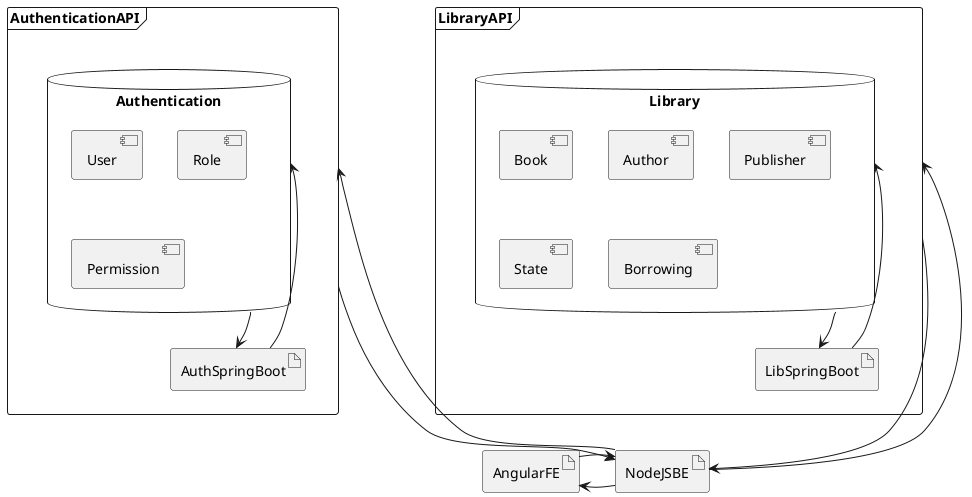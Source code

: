 @startuml
frame AuthenticationAPI {
    database "Authentication" as AuthDB {
        [User]
        [Role]
        [Permission]
    }

    artifact AuthSpringBoot
}

frame LibraryAPI {
    database "Library" as LibDB {
        [Book]
        [Author]
        [Publisher]
        [State]
        [Borrowing]
    }

    artifact LibSpringBoot
}
    artifact NodeJSBE
artifact AngularFE


LibDB ---> LibSpringBoot
LibDB <--- LibSpringBoot
AuthDB ---> AuthSpringBoot
AuthDB <--- AuthSpringBoot

LibraryAPI ----> NodeJSBE
LibraryAPI <---- NodeJSBE
AuthenticationAPI ----> NodeJSBE
AuthenticationAPI <---- NodeJSBE

AngularFE <- NodeJSBE
AngularFE -> NodeJSBE
@enduml
